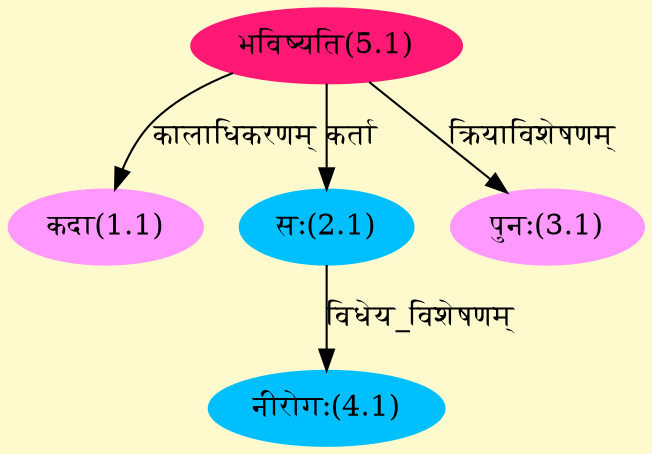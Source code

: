 digraph G{
rankdir=BT;
 compound=true;
 bgcolor="lemonchiffon1";
Node1_1 [style=filled, color="#FF99FF" label = "कदा(1.1)"]
Node5_1 [style=filled, color="#FF1975" label = "भविष्यति(5.1)"]
Node2_1 [style=filled, color="#00BFFF" label = "सः(2.1)"]
Node3_1 [style=filled, color="#FF99FF" label = "पुनः(3.1)"]
Node4_1 [style=filled, color="#00BFFF" label = "नीरोगः(4.1)"]
/* Start of Relations section */

Node1_1 -> Node5_1 [  label="कालाधिकरणम्"  dir="back" ]
Node2_1 -> Node5_1 [  label="कर्ता"  dir="back" ]
Node3_1 -> Node5_1 [  label="क्रियाविशेषणम्"  dir="back" ]
Node4_1 -> Node2_1 [  label="विधेय_विशेषणम्"  dir="back" ]
}
